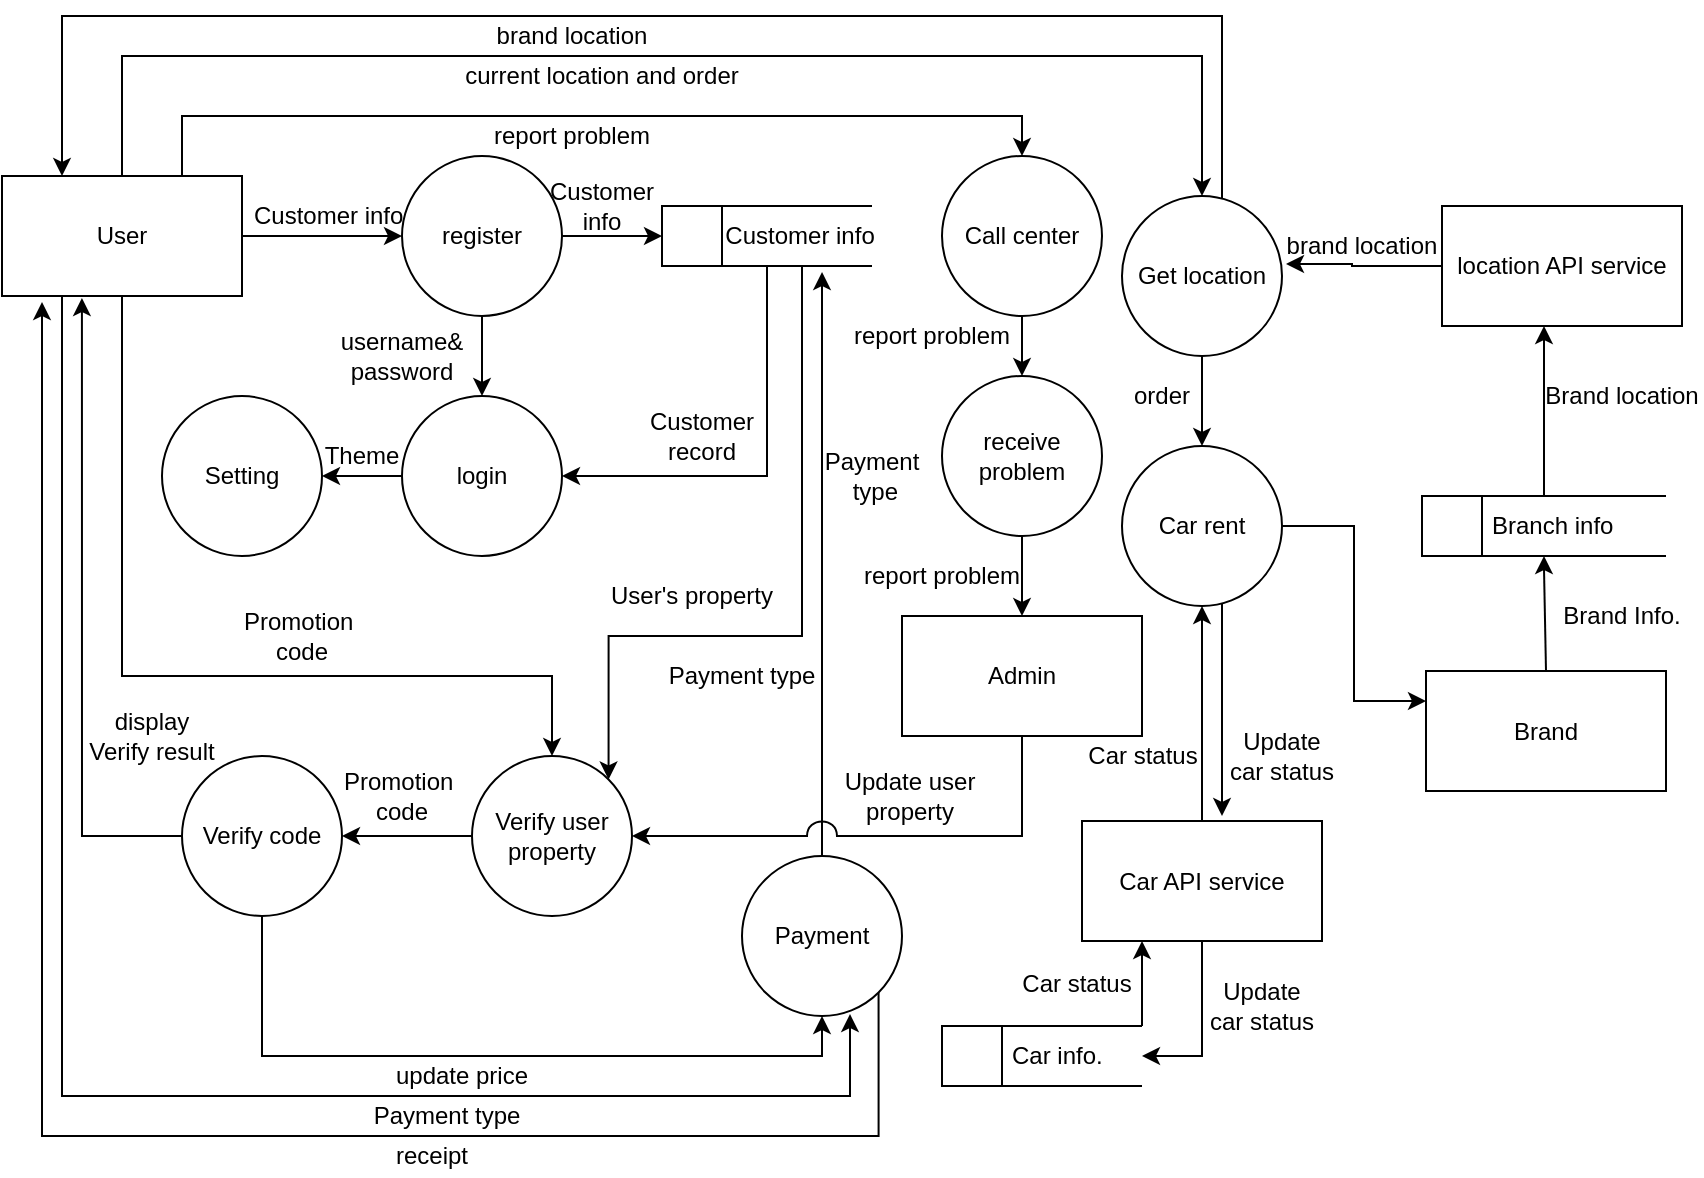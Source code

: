 <mxfile version="12.3.3" type="google" pages="1"><diagram id="toZx8bO9AHRadzSWW6Ud" name="Page-1"><mxGraphModel dx="1422" dy="794" grid="1" gridSize="10" guides="1" tooltips="1" connect="1" arrows="1" fold="1" page="1" pageScale="1" pageWidth="850" pageHeight="1100" math="0" shadow="0"><root><mxCell id="0"/><mxCell id="1" parent="0"/><mxCell id="VREpBzc5t3C3JRN4UuCI-5" style="edgeStyle=orthogonalEdgeStyle;rounded=0;orthogonalLoop=1;jettySize=auto;html=1;exitX=1;exitY=0.5;exitDx=0;exitDy=0;entryX=0;entryY=0.5;entryDx=0;entryDy=0;" edge="1" parent="1" source="VREpBzc5t3C3JRN4UuCI-1" target="VREpBzc5t3C3JRN4UuCI-4"><mxGeometry relative="1" as="geometry"/></mxCell><mxCell id="VREpBzc5t3C3JRN4UuCI-44" style="edgeStyle=orthogonalEdgeStyle;rounded=0;orthogonalLoop=1;jettySize=auto;html=1;exitX=0.75;exitY=0;exitDx=0;exitDy=0;entryX=0.5;entryY=0;entryDx=0;entryDy=0;" edge="1" parent="1" source="VREpBzc5t3C3JRN4UuCI-1" target="VREpBzc5t3C3JRN4UuCI-43"><mxGeometry relative="1" as="geometry"><Array as="points"><mxPoint x="100" y="60"/><mxPoint x="520" y="60"/></Array></mxGeometry></mxCell><mxCell id="VREpBzc5t3C3JRN4UuCI-62" style="edgeStyle=orthogonalEdgeStyle;rounded=0;orthogonalLoop=1;jettySize=auto;html=1;exitX=0.5;exitY=0;exitDx=0;exitDy=0;entryX=0.5;entryY=0;entryDx=0;entryDy=0;" edge="1" parent="1" source="VREpBzc5t3C3JRN4UuCI-1" target="VREpBzc5t3C3JRN4UuCI-61"><mxGeometry relative="1" as="geometry"><Array as="points"><mxPoint x="70" y="30"/><mxPoint x="610" y="30"/></Array></mxGeometry></mxCell><mxCell id="VREpBzc5t3C3JRN4UuCI-95" style="edgeStyle=orthogonalEdgeStyle;rounded=0;orthogonalLoop=1;jettySize=auto;html=1;exitX=0.5;exitY=1;exitDx=0;exitDy=0;entryX=0.5;entryY=0;entryDx=0;entryDy=0;" edge="1" parent="1" source="VREpBzc5t3C3JRN4UuCI-1" target="VREpBzc5t3C3JRN4UuCI-20"><mxGeometry relative="1" as="geometry"><Array as="points"><mxPoint x="70" y="340"/><mxPoint x="285" y="340"/></Array></mxGeometry></mxCell><mxCell id="VREpBzc5t3C3JRN4UuCI-101" style="edgeStyle=orthogonalEdgeStyle;rounded=0;orthogonalLoop=1;jettySize=auto;html=1;exitX=0.25;exitY=1;exitDx=0;exitDy=0;entryX=0.675;entryY=0.988;entryDx=0;entryDy=0;entryPerimeter=0;" edge="1" parent="1" source="VREpBzc5t3C3JRN4UuCI-1" target="VREpBzc5t3C3JRN4UuCI-34"><mxGeometry relative="1" as="geometry"><Array as="points"><mxPoint x="40" y="550"/><mxPoint x="434" y="550"/></Array></mxGeometry></mxCell><mxCell id="VREpBzc5t3C3JRN4UuCI-1" value="User" style="rounded=0;whiteSpace=wrap;html=1;" vertex="1" parent="1"><mxGeometry x="10" y="90" width="120" height="60" as="geometry"/></mxCell><mxCell id="VREpBzc5t3C3JRN4UuCI-18" style="edgeStyle=orthogonalEdgeStyle;rounded=0;orthogonalLoop=1;jettySize=auto;html=1;exitX=0;exitY=0.5;exitDx=0;exitDy=0;entryX=1;entryY=0.5;entryDx=0;entryDy=0;" edge="1" parent="1" source="VREpBzc5t3C3JRN4UuCI-2" target="VREpBzc5t3C3JRN4UuCI-17"><mxGeometry relative="1" as="geometry"/></mxCell><mxCell id="VREpBzc5t3C3JRN4UuCI-2" value="login" style="ellipse;whiteSpace=wrap;html=1;aspect=fixed;" vertex="1" parent="1"><mxGeometry x="210" y="200" width="80" height="80" as="geometry"/></mxCell><mxCell id="VREpBzc5t3C3JRN4UuCI-11" style="edgeStyle=orthogonalEdgeStyle;rounded=0;orthogonalLoop=1;jettySize=auto;html=1;exitX=0.5;exitY=1;exitDx=0;exitDy=0;entryX=1;entryY=0.5;entryDx=0;entryDy=0;" edge="1" parent="1" source="VREpBzc5t3C3JRN4UuCI-3" target="VREpBzc5t3C3JRN4UuCI-2"><mxGeometry relative="1" as="geometry"/></mxCell><mxCell id="VREpBzc5t3C3JRN4UuCI-96" style="edgeStyle=orthogonalEdgeStyle;rounded=0;orthogonalLoop=1;jettySize=auto;html=1;exitX=0.5;exitY=1;exitDx=0;exitDy=0;entryX=1;entryY=0;entryDx=0;entryDy=0;" edge="1" parent="1" source="VREpBzc5t3C3JRN4UuCI-3" target="VREpBzc5t3C3JRN4UuCI-20"><mxGeometry relative="1" as="geometry"><Array as="points"><mxPoint x="410" y="135"/><mxPoint x="410" y="320"/><mxPoint x="313" y="320"/></Array></mxGeometry></mxCell><mxCell id="VREpBzc5t3C3JRN4UuCI-3" value="&amp;nbsp; &amp;nbsp; &amp;nbsp; &amp;nbsp; Customer info" style="html=1;dashed=0;whitespace=wrap;shape=mxgraph.dfd.dataStoreID;align=left;spacingLeft=3;points=[[0,0],[0.5,0],[1,0],[0,0.5],[1,0.5],[0,1],[0.5,1],[1,1]];" vertex="1" parent="1"><mxGeometry x="340" y="105" width="105" height="30" as="geometry"/></mxCell><mxCell id="VREpBzc5t3C3JRN4UuCI-6" style="edgeStyle=orthogonalEdgeStyle;rounded=0;orthogonalLoop=1;jettySize=auto;html=1;exitX=0.5;exitY=1;exitDx=0;exitDy=0;" edge="1" parent="1" source="VREpBzc5t3C3JRN4UuCI-4"><mxGeometry relative="1" as="geometry"><mxPoint x="250" y="200" as="targetPoint"/></mxGeometry></mxCell><mxCell id="VREpBzc5t3C3JRN4UuCI-8" style="edgeStyle=orthogonalEdgeStyle;rounded=0;orthogonalLoop=1;jettySize=auto;html=1;exitX=1;exitY=0.5;exitDx=0;exitDy=0;entryX=0;entryY=0.5;entryDx=0;entryDy=0;" edge="1" parent="1" source="VREpBzc5t3C3JRN4UuCI-4" target="VREpBzc5t3C3JRN4UuCI-3"><mxGeometry relative="1" as="geometry"/></mxCell><mxCell id="VREpBzc5t3C3JRN4UuCI-4" value="register" style="ellipse;whiteSpace=wrap;html=1;aspect=fixed;" vertex="1" parent="1"><mxGeometry x="210" y="80" width="80" height="80" as="geometry"/></mxCell><mxCell id="VREpBzc5t3C3JRN4UuCI-12" value="&lt;span style=&quot;text-align: left ; white-space: nowrap&quot;&gt;&amp;nbsp; &amp;nbsp; &amp;nbsp; &amp;nbsp; Customer info&lt;/span&gt;" style="text;html=1;strokeColor=none;fillColor=none;align=center;verticalAlign=middle;whiteSpace=wrap;rounded=0;" vertex="1" parent="1"><mxGeometry x="140" y="100" width="40" height="20" as="geometry"/></mxCell><mxCell id="VREpBzc5t3C3JRN4UuCI-14" value="username&amp;amp;&lt;br&gt;password" style="text;html=1;strokeColor=none;fillColor=none;align=center;verticalAlign=middle;whiteSpace=wrap;rounded=0;" vertex="1" parent="1"><mxGeometry x="190" y="170" width="40" height="20" as="geometry"/></mxCell><mxCell id="VREpBzc5t3C3JRN4UuCI-15" value="&lt;span style=&quot;text-align: left ; white-space: nowrap&quot;&gt;Customer &lt;br&gt;info&lt;/span&gt;" style="text;html=1;strokeColor=none;fillColor=none;align=center;verticalAlign=middle;whiteSpace=wrap;rounded=0;" vertex="1" parent="1"><mxGeometry x="290" y="95" width="40" height="20" as="geometry"/></mxCell><mxCell id="VREpBzc5t3C3JRN4UuCI-16" value="Customer record" style="text;html=1;strokeColor=none;fillColor=none;align=center;verticalAlign=middle;whiteSpace=wrap;rounded=0;" vertex="1" parent="1"><mxGeometry x="340" y="210" width="40" height="20" as="geometry"/></mxCell><mxCell id="VREpBzc5t3C3JRN4UuCI-17" value="Setting" style="ellipse;whiteSpace=wrap;html=1;aspect=fixed;" vertex="1" parent="1"><mxGeometry x="90" y="200" width="80" height="80" as="geometry"/></mxCell><mxCell id="VREpBzc5t3C3JRN4UuCI-19" value="Theme" style="text;html=1;strokeColor=none;fillColor=none;align=center;verticalAlign=middle;whiteSpace=wrap;rounded=0;" vertex="1" parent="1"><mxGeometry x="170" y="220" width="40" height="20" as="geometry"/></mxCell><mxCell id="VREpBzc5t3C3JRN4UuCI-94" style="edgeStyle=orthogonalEdgeStyle;rounded=0;orthogonalLoop=1;jettySize=auto;html=1;exitX=0;exitY=0.5;exitDx=0;exitDy=0;entryX=1;entryY=0.5;entryDx=0;entryDy=0;" edge="1" parent="1" source="VREpBzc5t3C3JRN4UuCI-20" target="VREpBzc5t3C3JRN4UuCI-26"><mxGeometry relative="1" as="geometry"/></mxCell><mxCell id="VREpBzc5t3C3JRN4UuCI-20" value="Verify user&lt;br&gt;property" style="ellipse;whiteSpace=wrap;html=1;aspect=fixed;" vertex="1" parent="1"><mxGeometry x="245" y="380" width="80" height="80" as="geometry"/></mxCell><mxCell id="VREpBzc5t3C3JRN4UuCI-22" value="Promotion&amp;nbsp;&lt;br&gt;code" style="text;html=1;strokeColor=none;fillColor=none;align=center;verticalAlign=middle;whiteSpace=wrap;rounded=0;" vertex="1" parent="1"><mxGeometry x="140" y="310" width="40" height="20" as="geometry"/></mxCell><mxCell id="VREpBzc5t3C3JRN4UuCI-25" value="User's property" style="text;html=1;strokeColor=none;fillColor=none;align=center;verticalAlign=middle;whiteSpace=wrap;rounded=0;" vertex="1" parent="1"><mxGeometry x="310" y="290" width="90" height="20" as="geometry"/></mxCell><mxCell id="VREpBzc5t3C3JRN4UuCI-97" style="edgeStyle=orthogonalEdgeStyle;rounded=0;orthogonalLoop=1;jettySize=auto;html=1;exitX=0;exitY=0.5;exitDx=0;exitDy=0;entryX=0.333;entryY=1.017;entryDx=0;entryDy=0;entryPerimeter=0;" edge="1" parent="1" source="VREpBzc5t3C3JRN4UuCI-26" target="VREpBzc5t3C3JRN4UuCI-1"><mxGeometry relative="1" as="geometry"/></mxCell><mxCell id="VREpBzc5t3C3JRN4UuCI-98" style="edgeStyle=orthogonalEdgeStyle;rounded=0;orthogonalLoop=1;jettySize=auto;html=1;exitX=0.5;exitY=1;exitDx=0;exitDy=0;entryX=0.5;entryY=1;entryDx=0;entryDy=0;" edge="1" parent="1" source="VREpBzc5t3C3JRN4UuCI-26" target="VREpBzc5t3C3JRN4UuCI-34"><mxGeometry relative="1" as="geometry"><Array as="points"><mxPoint x="140" y="530"/><mxPoint x="420" y="530"/></Array></mxGeometry></mxCell><mxCell id="VREpBzc5t3C3JRN4UuCI-26" value="Verify code" style="ellipse;whiteSpace=wrap;html=1;aspect=fixed;" vertex="1" parent="1"><mxGeometry x="100" y="380" width="80" height="80" as="geometry"/></mxCell><mxCell id="VREpBzc5t3C3JRN4UuCI-28" value="Promotion&amp;nbsp;&lt;br&gt;code" style="text;html=1;strokeColor=none;fillColor=none;align=center;verticalAlign=middle;whiteSpace=wrap;rounded=0;" vertex="1" parent="1"><mxGeometry x="190" y="390" width="40" height="20" as="geometry"/></mxCell><mxCell id="VREpBzc5t3C3JRN4UuCI-33" value="display Verify result" style="text;html=1;strokeColor=none;fillColor=none;align=center;verticalAlign=middle;whiteSpace=wrap;rounded=0;" vertex="1" parent="1"><mxGeometry x="50" y="360" width="70" height="20" as="geometry"/></mxCell><mxCell id="VREpBzc5t3C3JRN4UuCI-84" style="edgeStyle=orthogonalEdgeStyle;rounded=0;orthogonalLoop=1;jettySize=auto;html=1;exitX=0.5;exitY=0;exitDx=0;exitDy=0;entryX=0.762;entryY=1.1;entryDx=0;entryDy=0;entryPerimeter=0;" edge="1" parent="1" source="VREpBzc5t3C3JRN4UuCI-34" target="VREpBzc5t3C3JRN4UuCI-3"><mxGeometry relative="1" as="geometry"/></mxCell><mxCell id="VREpBzc5t3C3JRN4UuCI-99" style="edgeStyle=orthogonalEdgeStyle;rounded=0;orthogonalLoop=1;jettySize=auto;html=1;exitX=1;exitY=1;exitDx=0;exitDy=0;" edge="1" parent="1" source="VREpBzc5t3C3JRN4UuCI-34"><mxGeometry relative="1" as="geometry"><mxPoint x="30" y="153" as="targetPoint"/><Array as="points"><mxPoint x="448" y="570"/><mxPoint x="30" y="570"/></Array></mxGeometry></mxCell><mxCell id="VREpBzc5t3C3JRN4UuCI-34" value="Payment" style="ellipse;whiteSpace=wrap;html=1;aspect=fixed;" vertex="1" parent="1"><mxGeometry x="380" y="430" width="80" height="80" as="geometry"/></mxCell><mxCell id="VREpBzc5t3C3JRN4UuCI-36" value="update price" style="text;html=1;strokeColor=none;fillColor=none;align=center;verticalAlign=middle;whiteSpace=wrap;rounded=0;" vertex="1" parent="1"><mxGeometry x="200" y="530" width="80" height="20" as="geometry"/></mxCell><mxCell id="VREpBzc5t3C3JRN4UuCI-41" value="receipt" style="text;html=1;strokeColor=none;fillColor=none;align=center;verticalAlign=middle;whiteSpace=wrap;rounded=0;" vertex="1" parent="1"><mxGeometry x="205" y="570" width="40" height="20" as="geometry"/></mxCell><mxCell id="VREpBzc5t3C3JRN4UuCI-42" value="Payment type" style="text;html=1;strokeColor=none;fillColor=none;align=center;verticalAlign=middle;whiteSpace=wrap;rounded=0;" vertex="1" parent="1"><mxGeometry x="340" y="330" width="80" height="20" as="geometry"/></mxCell><mxCell id="VREpBzc5t3C3JRN4UuCI-57" style="edgeStyle=orthogonalEdgeStyle;rounded=0;orthogonalLoop=1;jettySize=auto;html=1;exitX=0.5;exitY=1;exitDx=0;exitDy=0;entryX=0.5;entryY=0;entryDx=0;entryDy=0;" edge="1" parent="1" source="VREpBzc5t3C3JRN4UuCI-43" target="VREpBzc5t3C3JRN4UuCI-56"><mxGeometry relative="1" as="geometry"/></mxCell><mxCell id="VREpBzc5t3C3JRN4UuCI-43" value="Call center" style="ellipse;whiteSpace=wrap;html=1;aspect=fixed;" vertex="1" parent="1"><mxGeometry x="480" y="80" width="80" height="80" as="geometry"/></mxCell><mxCell id="VREpBzc5t3C3JRN4UuCI-45" value="report problem" style="text;html=1;strokeColor=none;fillColor=none;align=center;verticalAlign=middle;whiteSpace=wrap;rounded=0;" vertex="1" parent="1"><mxGeometry x="250" y="60" width="90" height="20" as="geometry"/></mxCell><mxCell id="VREpBzc5t3C3JRN4UuCI-105" style="edgeStyle=orthogonalEdgeStyle;rounded=0;orthogonalLoop=1;jettySize=auto;html=1;exitX=0.5;exitY=1;exitDx=0;exitDy=0;entryX=1;entryY=0.5;entryDx=0;entryDy=0;jumpStyle=arc;jumpSize=15;" edge="1" parent="1" source="VREpBzc5t3C3JRN4UuCI-52" target="VREpBzc5t3C3JRN4UuCI-20"><mxGeometry relative="1" as="geometry"/></mxCell><mxCell id="VREpBzc5t3C3JRN4UuCI-52" value="Admin" style="rounded=0;whiteSpace=wrap;html=1;" vertex="1" parent="1"><mxGeometry x="460" y="310" width="120" height="60" as="geometry"/></mxCell><mxCell id="VREpBzc5t3C3JRN4UuCI-58" style="edgeStyle=orthogonalEdgeStyle;rounded=0;orthogonalLoop=1;jettySize=auto;html=1;exitX=0.5;exitY=1;exitDx=0;exitDy=0;entryX=0.5;entryY=0;entryDx=0;entryDy=0;" edge="1" parent="1" source="VREpBzc5t3C3JRN4UuCI-56" target="VREpBzc5t3C3JRN4UuCI-52"><mxGeometry relative="1" as="geometry"/></mxCell><mxCell id="VREpBzc5t3C3JRN4UuCI-56" value="receive problem" style="ellipse;whiteSpace=wrap;html=1;aspect=fixed;" vertex="1" parent="1"><mxGeometry x="480" y="190" width="80" height="80" as="geometry"/></mxCell><mxCell id="VREpBzc5t3C3JRN4UuCI-59" value="report problem" style="text;html=1;strokeColor=none;fillColor=none;align=center;verticalAlign=middle;whiteSpace=wrap;rounded=0;" vertex="1" parent="1"><mxGeometry x="430" y="160" width="90" height="20" as="geometry"/></mxCell><mxCell id="VREpBzc5t3C3JRN4UuCI-60" value="report problem" style="text;html=1;strokeColor=none;fillColor=none;align=center;verticalAlign=middle;whiteSpace=wrap;rounded=0;" vertex="1" parent="1"><mxGeometry x="435" y="280" width="90" height="20" as="geometry"/></mxCell><mxCell id="VREpBzc5t3C3JRN4UuCI-63" style="edgeStyle=orthogonalEdgeStyle;rounded=0;orthogonalLoop=1;jettySize=auto;html=1;exitX=1;exitY=0;exitDx=0;exitDy=0;entryX=0.25;entryY=0;entryDx=0;entryDy=0;" edge="1" parent="1" source="VREpBzc5t3C3JRN4UuCI-61" target="VREpBzc5t3C3JRN4UuCI-1"><mxGeometry relative="1" as="geometry"><Array as="points"><mxPoint x="620" y="112"/><mxPoint x="620" y="10"/><mxPoint x="40" y="10"/></Array></mxGeometry></mxCell><mxCell id="VREpBzc5t3C3JRN4UuCI-113" style="edgeStyle=orthogonalEdgeStyle;rounded=0;jumpStyle=arc;jumpSize=15;orthogonalLoop=1;jettySize=auto;html=1;exitX=0.5;exitY=1;exitDx=0;exitDy=0;" edge="1" parent="1" source="VREpBzc5t3C3JRN4UuCI-61" target="VREpBzc5t3C3JRN4UuCI-69"><mxGeometry relative="1" as="geometry"/></mxCell><mxCell id="VREpBzc5t3C3JRN4UuCI-61" value="Get location" style="ellipse;whiteSpace=wrap;html=1;aspect=fixed;" vertex="1" parent="1"><mxGeometry x="570" y="100" width="80" height="80" as="geometry"/></mxCell><mxCell id="VREpBzc5t3C3JRN4UuCI-64" value="current location and order" style="text;html=1;strokeColor=none;fillColor=none;align=center;verticalAlign=middle;whiteSpace=wrap;rounded=0;" vertex="1" parent="1"><mxGeometry x="230" y="30" width="160" height="20" as="geometry"/></mxCell><mxCell id="VREpBzc5t3C3JRN4UuCI-65" value="brand location" style="text;html=1;strokeColor=none;fillColor=none;align=center;verticalAlign=middle;whiteSpace=wrap;rounded=0;" vertex="1" parent="1"><mxGeometry x="255" y="10" width="80" height="20" as="geometry"/></mxCell><mxCell id="VREpBzc5t3C3JRN4UuCI-119" style="edgeStyle=orthogonalEdgeStyle;rounded=0;jumpStyle=arc;jumpSize=15;orthogonalLoop=1;jettySize=auto;html=1;exitX=1;exitY=0;exitDx=0;exitDy=0;entryX=0.25;entryY=1;entryDx=0;entryDy=0;" edge="1" parent="1" source="VREpBzc5t3C3JRN4UuCI-68" target="VREpBzc5t3C3JRN4UuCI-116"><mxGeometry relative="1" as="geometry"/></mxCell><mxCell id="VREpBzc5t3C3JRN4UuCI-68" value="&amp;nbsp; &amp;nbsp; &amp;nbsp; &amp;nbsp; &amp;nbsp;Car info." style="html=1;dashed=0;whitespace=wrap;shape=mxgraph.dfd.dataStoreID;align=left;spacingLeft=3;points=[[0,0],[0.5,0],[1,0],[0,0.5],[1,0.5],[0,1],[0.5,1],[1,1]];" vertex="1" parent="1"><mxGeometry x="480" y="515" width="100" height="30" as="geometry"/></mxCell><mxCell id="VREpBzc5t3C3JRN4UuCI-115" style="edgeStyle=orthogonalEdgeStyle;rounded=0;jumpStyle=arc;jumpSize=15;orthogonalLoop=1;jettySize=auto;html=1;exitX=1;exitY=0.5;exitDx=0;exitDy=0;entryX=0;entryY=0.25;entryDx=0;entryDy=0;" edge="1" parent="1" source="VREpBzc5t3C3JRN4UuCI-69" target="VREpBzc5t3C3JRN4UuCI-109"><mxGeometry relative="1" as="geometry"/></mxCell><mxCell id="VREpBzc5t3C3JRN4UuCI-125" style="edgeStyle=orthogonalEdgeStyle;rounded=0;jumpStyle=arc;jumpSize=15;orthogonalLoop=1;jettySize=auto;html=1;exitX=1;exitY=1;exitDx=0;exitDy=0;" edge="1" parent="1" source="VREpBzc5t3C3JRN4UuCI-69"><mxGeometry relative="1" as="geometry"><mxPoint x="620" y="410" as="targetPoint"/><Array as="points"><mxPoint x="620" y="293"/></Array></mxGeometry></mxCell><mxCell id="VREpBzc5t3C3JRN4UuCI-69" value="Car rent" style="ellipse;whiteSpace=wrap;html=1;aspect=fixed;" vertex="1" parent="1"><mxGeometry x="570" y="225" width="80" height="80" as="geometry"/></mxCell><mxCell id="VREpBzc5t3C3JRN4UuCI-74" style="edgeStyle=orthogonalEdgeStyle;rounded=0;orthogonalLoop=1;jettySize=auto;html=1;exitX=0;exitY=0.5;exitDx=0;exitDy=0;entryX=1.025;entryY=0.425;entryDx=0;entryDy=0;entryPerimeter=0;" edge="1" parent="1" source="VREpBzc5t3C3JRN4UuCI-72" target="VREpBzc5t3C3JRN4UuCI-61"><mxGeometry relative="1" as="geometry"><Array as="points"><mxPoint x="685" y="135"/><mxPoint x="685" y="134"/></Array></mxGeometry></mxCell><mxCell id="VREpBzc5t3C3JRN4UuCI-72" value="&lt;span style=&quot;white-space: normal&quot;&gt;location API service&lt;/span&gt;" style="rounded=0;whiteSpace=wrap;html=1;" vertex="1" parent="1"><mxGeometry x="730" y="105" width="120" height="60" as="geometry"/></mxCell><mxCell id="VREpBzc5t3C3JRN4UuCI-75" value="brand location" style="text;html=1;strokeColor=none;fillColor=none;align=center;verticalAlign=middle;whiteSpace=wrap;rounded=0;" vertex="1" parent="1"><mxGeometry x="650" y="115" width="80" height="20" as="geometry"/></mxCell><mxCell id="VREpBzc5t3C3JRN4UuCI-102" value="Payment type" style="text;html=1;strokeColor=none;fillColor=none;align=center;verticalAlign=middle;whiteSpace=wrap;rounded=0;" vertex="1" parent="1"><mxGeometry x="185" y="550" width="95" height="20" as="geometry"/></mxCell><mxCell id="VREpBzc5t3C3JRN4UuCI-104" value="Payment&lt;br&gt;&amp;nbsp;type" style="text;html=1;strokeColor=none;fillColor=none;align=center;verticalAlign=middle;whiteSpace=wrap;rounded=0;" vertex="1" parent="1"><mxGeometry x="400" y="230" width="90" height="20" as="geometry"/></mxCell><mxCell id="VREpBzc5t3C3JRN4UuCI-106" value="Update user property" style="text;html=1;strokeColor=none;fillColor=none;align=center;verticalAlign=middle;whiteSpace=wrap;rounded=0;" vertex="1" parent="1"><mxGeometry x="420" y="390" width="88" height="20" as="geometry"/></mxCell><mxCell id="VREpBzc5t3C3JRN4UuCI-108" style="edgeStyle=orthogonalEdgeStyle;rounded=0;jumpStyle=arc;jumpSize=15;orthogonalLoop=1;jettySize=auto;html=1;exitX=0.5;exitY=0;exitDx=0;exitDy=0;entryX=0.425;entryY=1;entryDx=0;entryDy=0;entryPerimeter=0;" edge="1" parent="1" source="VREpBzc5t3C3JRN4UuCI-107" target="VREpBzc5t3C3JRN4UuCI-72"><mxGeometry relative="1" as="geometry"/></mxCell><mxCell id="VREpBzc5t3C3JRN4UuCI-107" value="&amp;nbsp; &amp;nbsp; &amp;nbsp; &amp;nbsp; &amp;nbsp;Branch info" style="html=1;dashed=0;whitespace=wrap;shape=mxgraph.dfd.dataStoreID;align=left;spacingLeft=3;points=[[0,0],[0.5,0],[1,0],[0,0.5],[1,0.5],[0,1],[0.5,1],[1,1]];" vertex="1" parent="1"><mxGeometry x="720" y="250" width="122" height="30" as="geometry"/></mxCell><mxCell id="VREpBzc5t3C3JRN4UuCI-110" style="edgeStyle=orthogonalEdgeStyle;rounded=0;jumpStyle=arc;jumpSize=15;orthogonalLoop=1;jettySize=auto;html=1;exitX=0.5;exitY=0;exitDx=0;exitDy=0;entryX=0.5;entryY=1;entryDx=0;entryDy=0;" edge="1" parent="1" source="VREpBzc5t3C3JRN4UuCI-109" target="VREpBzc5t3C3JRN4UuCI-107"><mxGeometry relative="1" as="geometry"/></mxCell><mxCell id="VREpBzc5t3C3JRN4UuCI-109" value="Brand" style="rounded=0;whiteSpace=wrap;html=1;" vertex="1" parent="1"><mxGeometry x="722" y="337.5" width="120" height="60" as="geometry"/></mxCell><mxCell id="VREpBzc5t3C3JRN4UuCI-111" value="Brand location" style="text;html=1;strokeColor=none;fillColor=none;align=center;verticalAlign=middle;whiteSpace=wrap;rounded=0;" vertex="1" parent="1"><mxGeometry x="780" y="190" width="80" height="20" as="geometry"/></mxCell><mxCell id="VREpBzc5t3C3JRN4UuCI-112" value="Brand Info." style="text;html=1;strokeColor=none;fillColor=none;align=center;verticalAlign=middle;whiteSpace=wrap;rounded=0;" vertex="1" parent="1"><mxGeometry x="780" y="300" width="80" height="20" as="geometry"/></mxCell><mxCell id="VREpBzc5t3C3JRN4UuCI-114" value="order" style="text;html=1;strokeColor=none;fillColor=none;align=center;verticalAlign=middle;whiteSpace=wrap;rounded=0;" vertex="1" parent="1"><mxGeometry x="570" y="190" width="40" height="20" as="geometry"/></mxCell><mxCell id="VREpBzc5t3C3JRN4UuCI-117" style="edgeStyle=orthogonalEdgeStyle;rounded=0;jumpStyle=arc;jumpSize=15;orthogonalLoop=1;jettySize=auto;html=1;exitX=0.5;exitY=1;exitDx=0;exitDy=0;entryX=1;entryY=0.5;entryDx=0;entryDy=0;" edge="1" parent="1" source="VREpBzc5t3C3JRN4UuCI-116" target="VREpBzc5t3C3JRN4UuCI-68"><mxGeometry relative="1" as="geometry"/></mxCell><mxCell id="VREpBzc5t3C3JRN4UuCI-122" style="edgeStyle=orthogonalEdgeStyle;rounded=0;jumpStyle=arc;jumpSize=15;orthogonalLoop=1;jettySize=auto;html=1;exitX=0.5;exitY=0;exitDx=0;exitDy=0;entryX=0.5;entryY=1;entryDx=0;entryDy=0;" edge="1" parent="1" source="VREpBzc5t3C3JRN4UuCI-116" target="VREpBzc5t3C3JRN4UuCI-69"><mxGeometry relative="1" as="geometry"/></mxCell><mxCell id="VREpBzc5t3C3JRN4UuCI-116" value="Car API service" style="rounded=0;whiteSpace=wrap;html=1;" vertex="1" parent="1"><mxGeometry x="550" y="412.5" width="120" height="60" as="geometry"/></mxCell><mxCell id="VREpBzc5t3C3JRN4UuCI-118" value="Update car status" style="text;html=1;strokeColor=none;fillColor=none;align=center;verticalAlign=middle;whiteSpace=wrap;rounded=0;" vertex="1" parent="1"><mxGeometry x="610" y="495" width="60" height="20" as="geometry"/></mxCell><mxCell id="VREpBzc5t3C3JRN4UuCI-121" value="Car status" style="text;html=1;strokeColor=none;fillColor=none;align=center;verticalAlign=middle;whiteSpace=wrap;rounded=0;" vertex="1" parent="1"><mxGeometry x="515" y="484" width="65" height="20" as="geometry"/></mxCell><mxCell id="VREpBzc5t3C3JRN4UuCI-123" value="Car status" style="text;html=1;strokeColor=none;fillColor=none;align=center;verticalAlign=middle;whiteSpace=wrap;rounded=0;" vertex="1" parent="1"><mxGeometry x="547.5" y="370" width="65" height="20" as="geometry"/></mxCell><mxCell id="VREpBzc5t3C3JRN4UuCI-124" value="Update car status" style="text;html=1;strokeColor=none;fillColor=none;align=center;verticalAlign=middle;whiteSpace=wrap;rounded=0;" vertex="1" parent="1"><mxGeometry x="620" y="370" width="60" height="20" as="geometry"/></mxCell></root></mxGraphModel></diagram></mxfile>